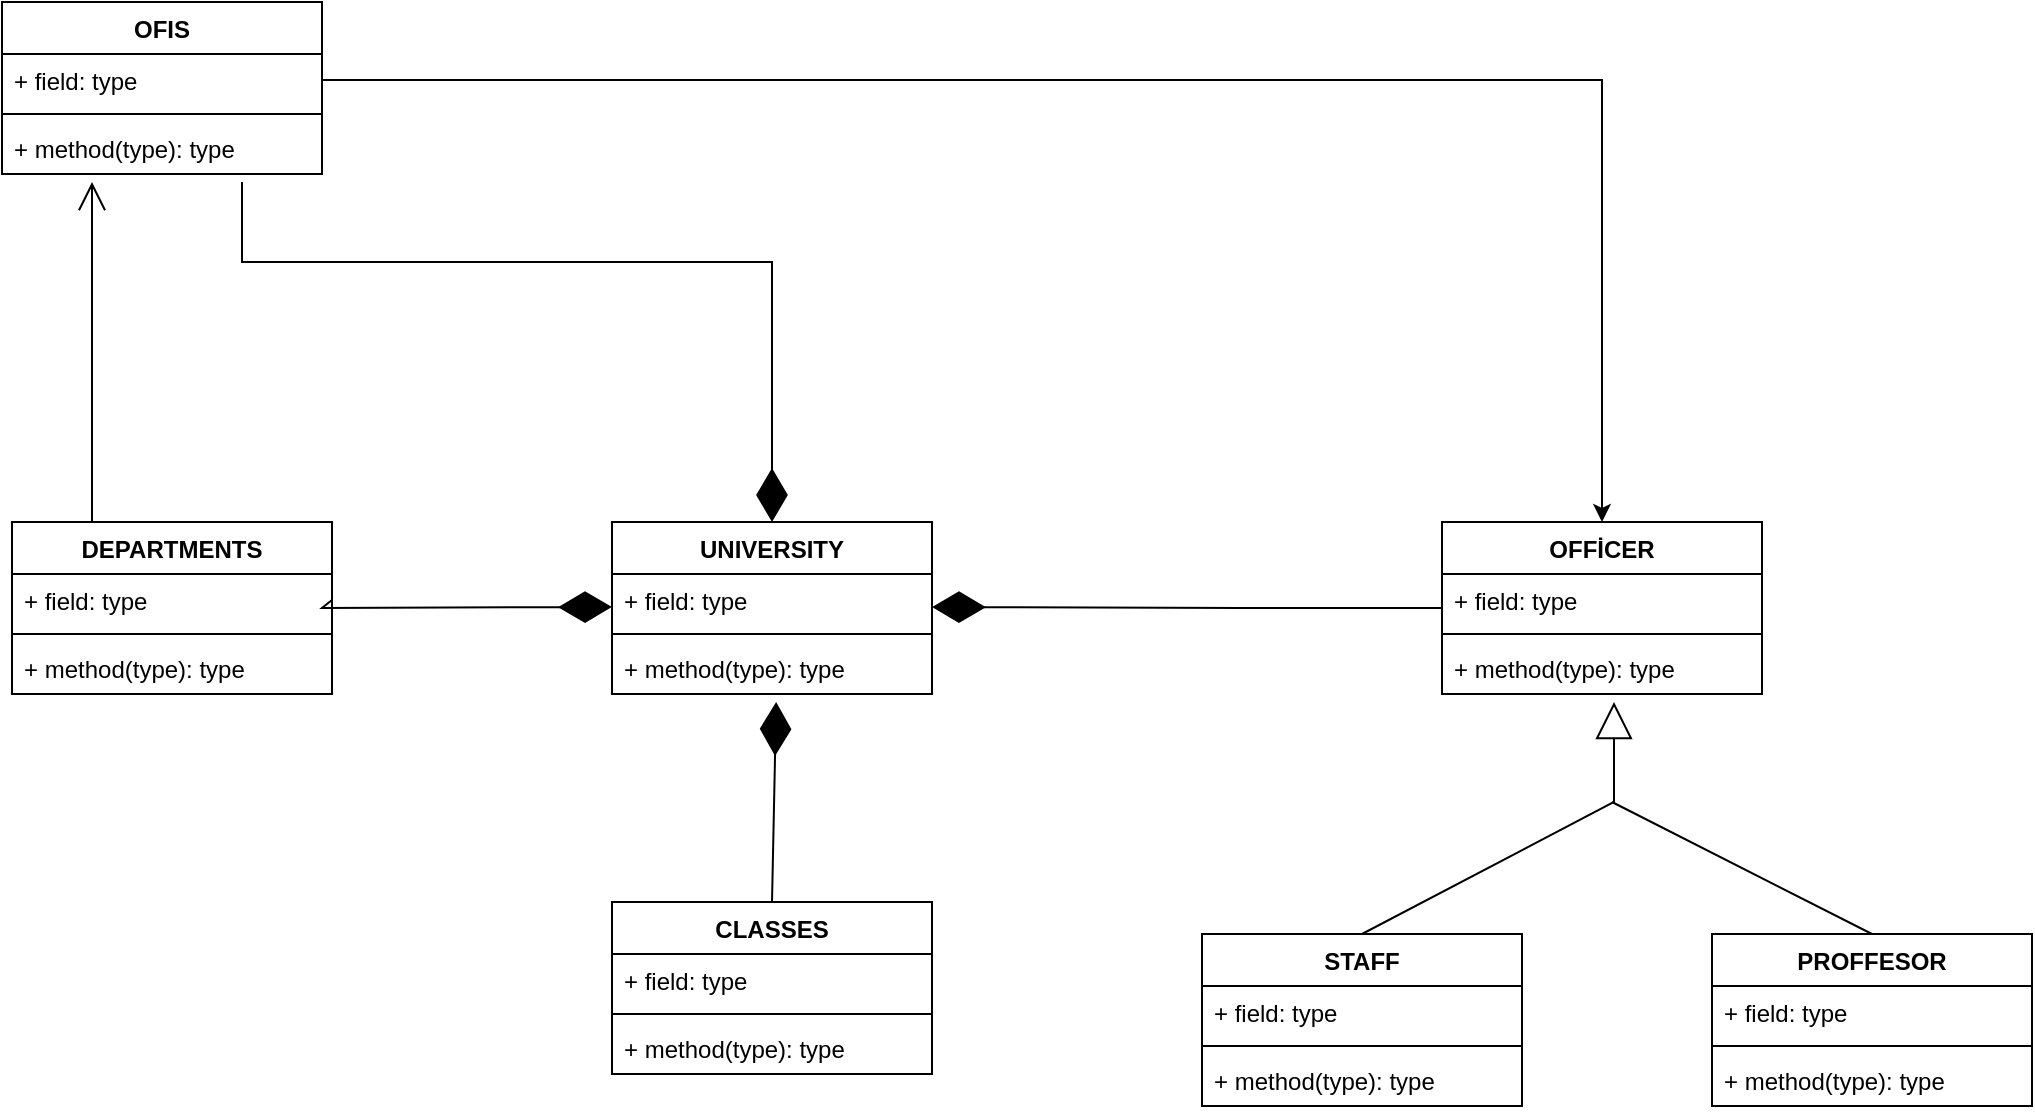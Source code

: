 <mxfile version="21.0.2"><diagram name="Page-1" id="M2jhKi2duHE9hUWlRMRI"><mxGraphModel dx="1185" dy="835" grid="1" gridSize="10" guides="1" tooltips="1" connect="1" arrows="1" fold="1" page="1" pageScale="1" pageWidth="850" pageHeight="1100" math="0" shadow="0"><root><mxCell id="0"/><mxCell id="1" parent="0"/><mxCell id="QMKLWohwlDzXgXsaeZ5h-6" value="UNIVERSITY" style="swimlane;fontStyle=1;align=center;verticalAlign=top;childLayout=stackLayout;horizontal=1;startSize=26;horizontalStack=0;resizeParent=1;resizeParentMax=0;resizeLast=0;collapsible=1;marginBottom=0;whiteSpace=wrap;html=1;" vertex="1" parent="1"><mxGeometry x="565" y="400" width="160" height="86" as="geometry"/></mxCell><mxCell id="QMKLWohwlDzXgXsaeZ5h-7" value="+ field: type" style="text;strokeColor=none;fillColor=none;align=left;verticalAlign=top;spacingLeft=4;spacingRight=4;overflow=hidden;rotatable=0;points=[[0,0.5],[1,0.5]];portConstraint=eastwest;whiteSpace=wrap;html=1;" vertex="1" parent="QMKLWohwlDzXgXsaeZ5h-6"><mxGeometry y="26" width="160" height="26" as="geometry"/></mxCell><mxCell id="QMKLWohwlDzXgXsaeZ5h-8" value="" style="line;strokeWidth=1;fillColor=none;align=left;verticalAlign=middle;spacingTop=-1;spacingLeft=3;spacingRight=3;rotatable=0;labelPosition=right;points=[];portConstraint=eastwest;strokeColor=inherit;" vertex="1" parent="QMKLWohwlDzXgXsaeZ5h-6"><mxGeometry y="52" width="160" height="8" as="geometry"/></mxCell><mxCell id="QMKLWohwlDzXgXsaeZ5h-9" value="+ method(type): type" style="text;strokeColor=none;fillColor=none;align=left;verticalAlign=top;spacingLeft=4;spacingRight=4;overflow=hidden;rotatable=0;points=[[0,0.5],[1,0.5]];portConstraint=eastwest;whiteSpace=wrap;html=1;" vertex="1" parent="QMKLWohwlDzXgXsaeZ5h-6"><mxGeometry y="60" width="160" height="26" as="geometry"/></mxCell><mxCell id="QMKLWohwlDzXgXsaeZ5h-10" value="DEPARTMENTS" style="swimlane;fontStyle=1;align=center;verticalAlign=top;childLayout=stackLayout;horizontal=1;startSize=26;horizontalStack=0;resizeParent=1;resizeParentMax=0;resizeLast=0;collapsible=1;marginBottom=0;whiteSpace=wrap;html=1;" vertex="1" parent="1"><mxGeometry x="265" y="400" width="160" height="86" as="geometry"/></mxCell><mxCell id="QMKLWohwlDzXgXsaeZ5h-11" value="+ field: type" style="text;strokeColor=none;fillColor=none;align=left;verticalAlign=top;spacingLeft=4;spacingRight=4;overflow=hidden;rotatable=0;points=[[0,0.5],[1,0.5]];portConstraint=eastwest;whiteSpace=wrap;html=1;" vertex="1" parent="QMKLWohwlDzXgXsaeZ5h-10"><mxGeometry y="26" width="160" height="26" as="geometry"/></mxCell><mxCell id="QMKLWohwlDzXgXsaeZ5h-12" value="" style="line;strokeWidth=1;fillColor=none;align=left;verticalAlign=middle;spacingTop=-1;spacingLeft=3;spacingRight=3;rotatable=0;labelPosition=right;points=[];portConstraint=eastwest;strokeColor=inherit;" vertex="1" parent="QMKLWohwlDzXgXsaeZ5h-10"><mxGeometry y="52" width="160" height="8" as="geometry"/></mxCell><mxCell id="QMKLWohwlDzXgXsaeZ5h-13" value="+ method(type): type" style="text;strokeColor=none;fillColor=none;align=left;verticalAlign=top;spacingLeft=4;spacingRight=4;overflow=hidden;rotatable=0;points=[[0,0.5],[1,0.5]];portConstraint=eastwest;whiteSpace=wrap;html=1;" vertex="1" parent="QMKLWohwlDzXgXsaeZ5h-10"><mxGeometry y="60" width="160" height="26" as="geometry"/></mxCell><mxCell id="QMKLWohwlDzXgXsaeZ5h-14" value="CLASSES" style="swimlane;fontStyle=1;align=center;verticalAlign=top;childLayout=stackLayout;horizontal=1;startSize=26;horizontalStack=0;resizeParent=1;resizeParentMax=0;resizeLast=0;collapsible=1;marginBottom=0;whiteSpace=wrap;html=1;" vertex="1" parent="1"><mxGeometry x="565" y="590" width="160" height="86" as="geometry"/></mxCell><mxCell id="QMKLWohwlDzXgXsaeZ5h-15" value="+ field: type" style="text;strokeColor=none;fillColor=none;align=left;verticalAlign=top;spacingLeft=4;spacingRight=4;overflow=hidden;rotatable=0;points=[[0,0.5],[1,0.5]];portConstraint=eastwest;whiteSpace=wrap;html=1;" vertex="1" parent="QMKLWohwlDzXgXsaeZ5h-14"><mxGeometry y="26" width="160" height="26" as="geometry"/></mxCell><mxCell id="QMKLWohwlDzXgXsaeZ5h-16" value="" style="line;strokeWidth=1;fillColor=none;align=left;verticalAlign=middle;spacingTop=-1;spacingLeft=3;spacingRight=3;rotatable=0;labelPosition=right;points=[];portConstraint=eastwest;strokeColor=inherit;" vertex="1" parent="QMKLWohwlDzXgXsaeZ5h-14"><mxGeometry y="52" width="160" height="8" as="geometry"/></mxCell><mxCell id="QMKLWohwlDzXgXsaeZ5h-17" value="+ method(type): type" style="text;strokeColor=none;fillColor=none;align=left;verticalAlign=top;spacingLeft=4;spacingRight=4;overflow=hidden;rotatable=0;points=[[0,0.5],[1,0.5]];portConstraint=eastwest;whiteSpace=wrap;html=1;" vertex="1" parent="QMKLWohwlDzXgXsaeZ5h-14"><mxGeometry y="60" width="160" height="26" as="geometry"/></mxCell><mxCell id="QMKLWohwlDzXgXsaeZ5h-18" value="OFIS" style="swimlane;fontStyle=1;align=center;verticalAlign=top;childLayout=stackLayout;horizontal=1;startSize=26;horizontalStack=0;resizeParent=1;resizeParentMax=0;resizeLast=0;collapsible=1;marginBottom=0;whiteSpace=wrap;html=1;" vertex="1" parent="1"><mxGeometry x="260" y="140" width="160" height="86" as="geometry"/></mxCell><mxCell id="QMKLWohwlDzXgXsaeZ5h-19" value="+ field: type" style="text;strokeColor=none;fillColor=none;align=left;verticalAlign=top;spacingLeft=4;spacingRight=4;overflow=hidden;rotatable=0;points=[[0,0.5],[1,0.5]];portConstraint=eastwest;whiteSpace=wrap;html=1;" vertex="1" parent="QMKLWohwlDzXgXsaeZ5h-18"><mxGeometry y="26" width="160" height="26" as="geometry"/></mxCell><mxCell id="QMKLWohwlDzXgXsaeZ5h-20" value="" style="line;strokeWidth=1;fillColor=none;align=left;verticalAlign=middle;spacingTop=-1;spacingLeft=3;spacingRight=3;rotatable=0;labelPosition=right;points=[];portConstraint=eastwest;strokeColor=inherit;" vertex="1" parent="QMKLWohwlDzXgXsaeZ5h-18"><mxGeometry y="52" width="160" height="8" as="geometry"/></mxCell><mxCell id="QMKLWohwlDzXgXsaeZ5h-21" value="+ method(type): type" style="text;strokeColor=none;fillColor=none;align=left;verticalAlign=top;spacingLeft=4;spacingRight=4;overflow=hidden;rotatable=0;points=[[0,0.5],[1,0.5]];portConstraint=eastwest;whiteSpace=wrap;html=1;" vertex="1" parent="QMKLWohwlDzXgXsaeZ5h-18"><mxGeometry y="60" width="160" height="26" as="geometry"/></mxCell><mxCell id="QMKLWohwlDzXgXsaeZ5h-22" value="STAFF" style="swimlane;fontStyle=1;align=center;verticalAlign=top;childLayout=stackLayout;horizontal=1;startSize=26;horizontalStack=0;resizeParent=1;resizeParentMax=0;resizeLast=0;collapsible=1;marginBottom=0;whiteSpace=wrap;html=1;" vertex="1" parent="1"><mxGeometry x="860" y="606" width="160" height="86" as="geometry"/></mxCell><mxCell id="QMKLWohwlDzXgXsaeZ5h-23" value="+ field: type" style="text;strokeColor=none;fillColor=none;align=left;verticalAlign=top;spacingLeft=4;spacingRight=4;overflow=hidden;rotatable=0;points=[[0,0.5],[1,0.5]];portConstraint=eastwest;whiteSpace=wrap;html=1;" vertex="1" parent="QMKLWohwlDzXgXsaeZ5h-22"><mxGeometry y="26" width="160" height="26" as="geometry"/></mxCell><mxCell id="QMKLWohwlDzXgXsaeZ5h-24" value="" style="line;strokeWidth=1;fillColor=none;align=left;verticalAlign=middle;spacingTop=-1;spacingLeft=3;spacingRight=3;rotatable=0;labelPosition=right;points=[];portConstraint=eastwest;strokeColor=inherit;" vertex="1" parent="QMKLWohwlDzXgXsaeZ5h-22"><mxGeometry y="52" width="160" height="8" as="geometry"/></mxCell><mxCell id="QMKLWohwlDzXgXsaeZ5h-25" value="+ method(type): type" style="text;strokeColor=none;fillColor=none;align=left;verticalAlign=top;spacingLeft=4;spacingRight=4;overflow=hidden;rotatable=0;points=[[0,0.5],[1,0.5]];portConstraint=eastwest;whiteSpace=wrap;html=1;" vertex="1" parent="QMKLWohwlDzXgXsaeZ5h-22"><mxGeometry y="60" width="160" height="26" as="geometry"/></mxCell><mxCell id="QMKLWohwlDzXgXsaeZ5h-45" style="rounded=0;orthogonalLoop=1;jettySize=auto;html=1;endArrow=none;endFill=0;exitX=0.5;exitY=0;exitDx=0;exitDy=0;" edge="1" parent="1" source="QMKLWohwlDzXgXsaeZ5h-26"><mxGeometry relative="1" as="geometry"><mxPoint x="1065" y="540" as="targetPoint"/></mxGeometry></mxCell><mxCell id="QMKLWohwlDzXgXsaeZ5h-26" value="PROFFESOR" style="swimlane;fontStyle=1;align=center;verticalAlign=top;childLayout=stackLayout;horizontal=1;startSize=26;horizontalStack=0;resizeParent=1;resizeParentMax=0;resizeLast=0;collapsible=1;marginBottom=0;whiteSpace=wrap;html=1;" vertex="1" parent="1"><mxGeometry x="1115" y="606" width="160" height="86" as="geometry"/></mxCell><mxCell id="QMKLWohwlDzXgXsaeZ5h-27" value="+ field: type" style="text;strokeColor=none;fillColor=none;align=left;verticalAlign=top;spacingLeft=4;spacingRight=4;overflow=hidden;rotatable=0;points=[[0,0.5],[1,0.5]];portConstraint=eastwest;whiteSpace=wrap;html=1;" vertex="1" parent="QMKLWohwlDzXgXsaeZ5h-26"><mxGeometry y="26" width="160" height="26" as="geometry"/></mxCell><mxCell id="QMKLWohwlDzXgXsaeZ5h-28" value="" style="line;strokeWidth=1;fillColor=none;align=left;verticalAlign=middle;spacingTop=-1;spacingLeft=3;spacingRight=3;rotatable=0;labelPosition=right;points=[];portConstraint=eastwest;strokeColor=inherit;" vertex="1" parent="QMKLWohwlDzXgXsaeZ5h-26"><mxGeometry y="52" width="160" height="8" as="geometry"/></mxCell><mxCell id="QMKLWohwlDzXgXsaeZ5h-29" value="+ method(type): type" style="text;strokeColor=none;fillColor=none;align=left;verticalAlign=top;spacingLeft=4;spacingRight=4;overflow=hidden;rotatable=0;points=[[0,0.5],[1,0.5]];portConstraint=eastwest;whiteSpace=wrap;html=1;" vertex="1" parent="QMKLWohwlDzXgXsaeZ5h-26"><mxGeometry y="60" width="160" height="26" as="geometry"/></mxCell><mxCell id="QMKLWohwlDzXgXsaeZ5h-31" value="OFFİCER" style="swimlane;fontStyle=1;align=center;verticalAlign=top;childLayout=stackLayout;horizontal=1;startSize=26;horizontalStack=0;resizeParent=1;resizeParentMax=0;resizeLast=0;collapsible=1;marginBottom=0;whiteSpace=wrap;html=1;" vertex="1" parent="1"><mxGeometry x="980" y="400" width="160" height="86" as="geometry"/></mxCell><mxCell id="QMKLWohwlDzXgXsaeZ5h-32" value="+ field: type" style="text;strokeColor=none;fillColor=none;align=left;verticalAlign=top;spacingLeft=4;spacingRight=4;overflow=hidden;rotatable=0;points=[[0,0.5],[1,0.5]];portConstraint=eastwest;whiteSpace=wrap;html=1;" vertex="1" parent="QMKLWohwlDzXgXsaeZ5h-31"><mxGeometry y="26" width="160" height="26" as="geometry"/></mxCell><mxCell id="QMKLWohwlDzXgXsaeZ5h-33" value="" style="line;strokeWidth=1;fillColor=none;align=left;verticalAlign=middle;spacingTop=-1;spacingLeft=3;spacingRight=3;rotatable=0;labelPosition=right;points=[];portConstraint=eastwest;strokeColor=inherit;" vertex="1" parent="QMKLWohwlDzXgXsaeZ5h-31"><mxGeometry y="52" width="160" height="8" as="geometry"/></mxCell><mxCell id="QMKLWohwlDzXgXsaeZ5h-34" value="+ method(type): type" style="text;strokeColor=none;fillColor=none;align=left;verticalAlign=top;spacingLeft=4;spacingRight=4;overflow=hidden;rotatable=0;points=[[0,0.5],[1,0.5]];portConstraint=eastwest;whiteSpace=wrap;html=1;" vertex="1" parent="QMKLWohwlDzXgXsaeZ5h-31"><mxGeometry y="60" width="160" height="26" as="geometry"/></mxCell><mxCell id="QMKLWohwlDzXgXsaeZ5h-39" value="" style="endArrow=diamondThin;endFill=1;endSize=24;html=1;rounded=0;exitX=1;exitY=0.5;exitDx=0;exitDy=0;" edge="1" parent="1" source="QMKLWohwlDzXgXsaeZ5h-11"><mxGeometry width="160" relative="1" as="geometry"><mxPoint x="420" y="560" as="sourcePoint"/><mxPoint x="565" y="442.5" as="targetPoint"/><Array as="points"><mxPoint x="420" y="443"/></Array></mxGeometry></mxCell><mxCell id="QMKLWohwlDzXgXsaeZ5h-40" value="" style="endArrow=diamondThin;endFill=1;endSize=24;html=1;rounded=0;" edge="1" parent="1"><mxGeometry width="160" relative="1" as="geometry"><mxPoint x="880" y="443" as="sourcePoint"/><mxPoint x="725" y="442.5" as="targetPoint"/><Array as="points"><mxPoint x="980" y="443"/><mxPoint x="880" y="443"/></Array></mxGeometry></mxCell><mxCell id="QMKLWohwlDzXgXsaeZ5h-41" value="" style="endArrow=diamondThin;endFill=1;endSize=24;html=1;rounded=0;entryX=0.513;entryY=1.154;entryDx=0;entryDy=0;entryPerimeter=0;exitX=0.5;exitY=0;exitDx=0;exitDy=0;" edge="1" parent="1" source="QMKLWohwlDzXgXsaeZ5h-14" target="QMKLWohwlDzXgXsaeZ5h-9"><mxGeometry width="160" relative="1" as="geometry"><mxPoint x="560" y="562.5" as="sourcePoint"/><mxPoint x="720" y="562.5" as="targetPoint"/></mxGeometry></mxCell><mxCell id="QMKLWohwlDzXgXsaeZ5h-42" value="" style="endArrow=block;endSize=16;endFill=0;html=1;rounded=0;exitX=0.5;exitY=0;exitDx=0;exitDy=0;strokeColor=default;" edge="1" parent="1" source="QMKLWohwlDzXgXsaeZ5h-22"><mxGeometry width="160" relative="1" as="geometry"><mxPoint x="1066" y="560" as="sourcePoint"/><mxPoint x="1066" y="490" as="targetPoint"/><Array as="points"><mxPoint x="1066" y="540"/></Array></mxGeometry></mxCell><mxCell id="QMKLWohwlDzXgXsaeZ5h-46" value="" style="endArrow=diamondThin;endFill=1;endSize=24;html=1;rounded=0;entryX=0.5;entryY=0;entryDx=0;entryDy=0;" edge="1" parent="1" target="QMKLWohwlDzXgXsaeZ5h-6"><mxGeometry width="160" relative="1" as="geometry"><mxPoint x="380" y="230" as="sourcePoint"/><mxPoint x="660" y="290" as="targetPoint"/><Array as="points"><mxPoint x="380" y="270"/><mxPoint x="440" y="270"/><mxPoint x="645" y="270"/></Array></mxGeometry></mxCell><mxCell id="QMKLWohwlDzXgXsaeZ5h-47" value="" style="endArrow=open;endFill=1;endSize=12;html=1;rounded=0;exitX=0.25;exitY=0;exitDx=0;exitDy=0;" edge="1" parent="1" source="QMKLWohwlDzXgXsaeZ5h-10"><mxGeometry width="160" relative="1" as="geometry"><mxPoint x="310" y="350" as="sourcePoint"/><mxPoint x="305" y="230" as="targetPoint"/></mxGeometry></mxCell><mxCell id="QMKLWohwlDzXgXsaeZ5h-48" style="edgeStyle=orthogonalEdgeStyle;rounded=0;orthogonalLoop=1;jettySize=auto;html=1;exitX=1;exitY=0.5;exitDx=0;exitDy=0;entryX=0.5;entryY=0;entryDx=0;entryDy=0;" edge="1" parent="1" source="QMKLWohwlDzXgXsaeZ5h-19" target="QMKLWohwlDzXgXsaeZ5h-31"><mxGeometry relative="1" as="geometry"/></mxCell></root></mxGraphModel></diagram></mxfile>